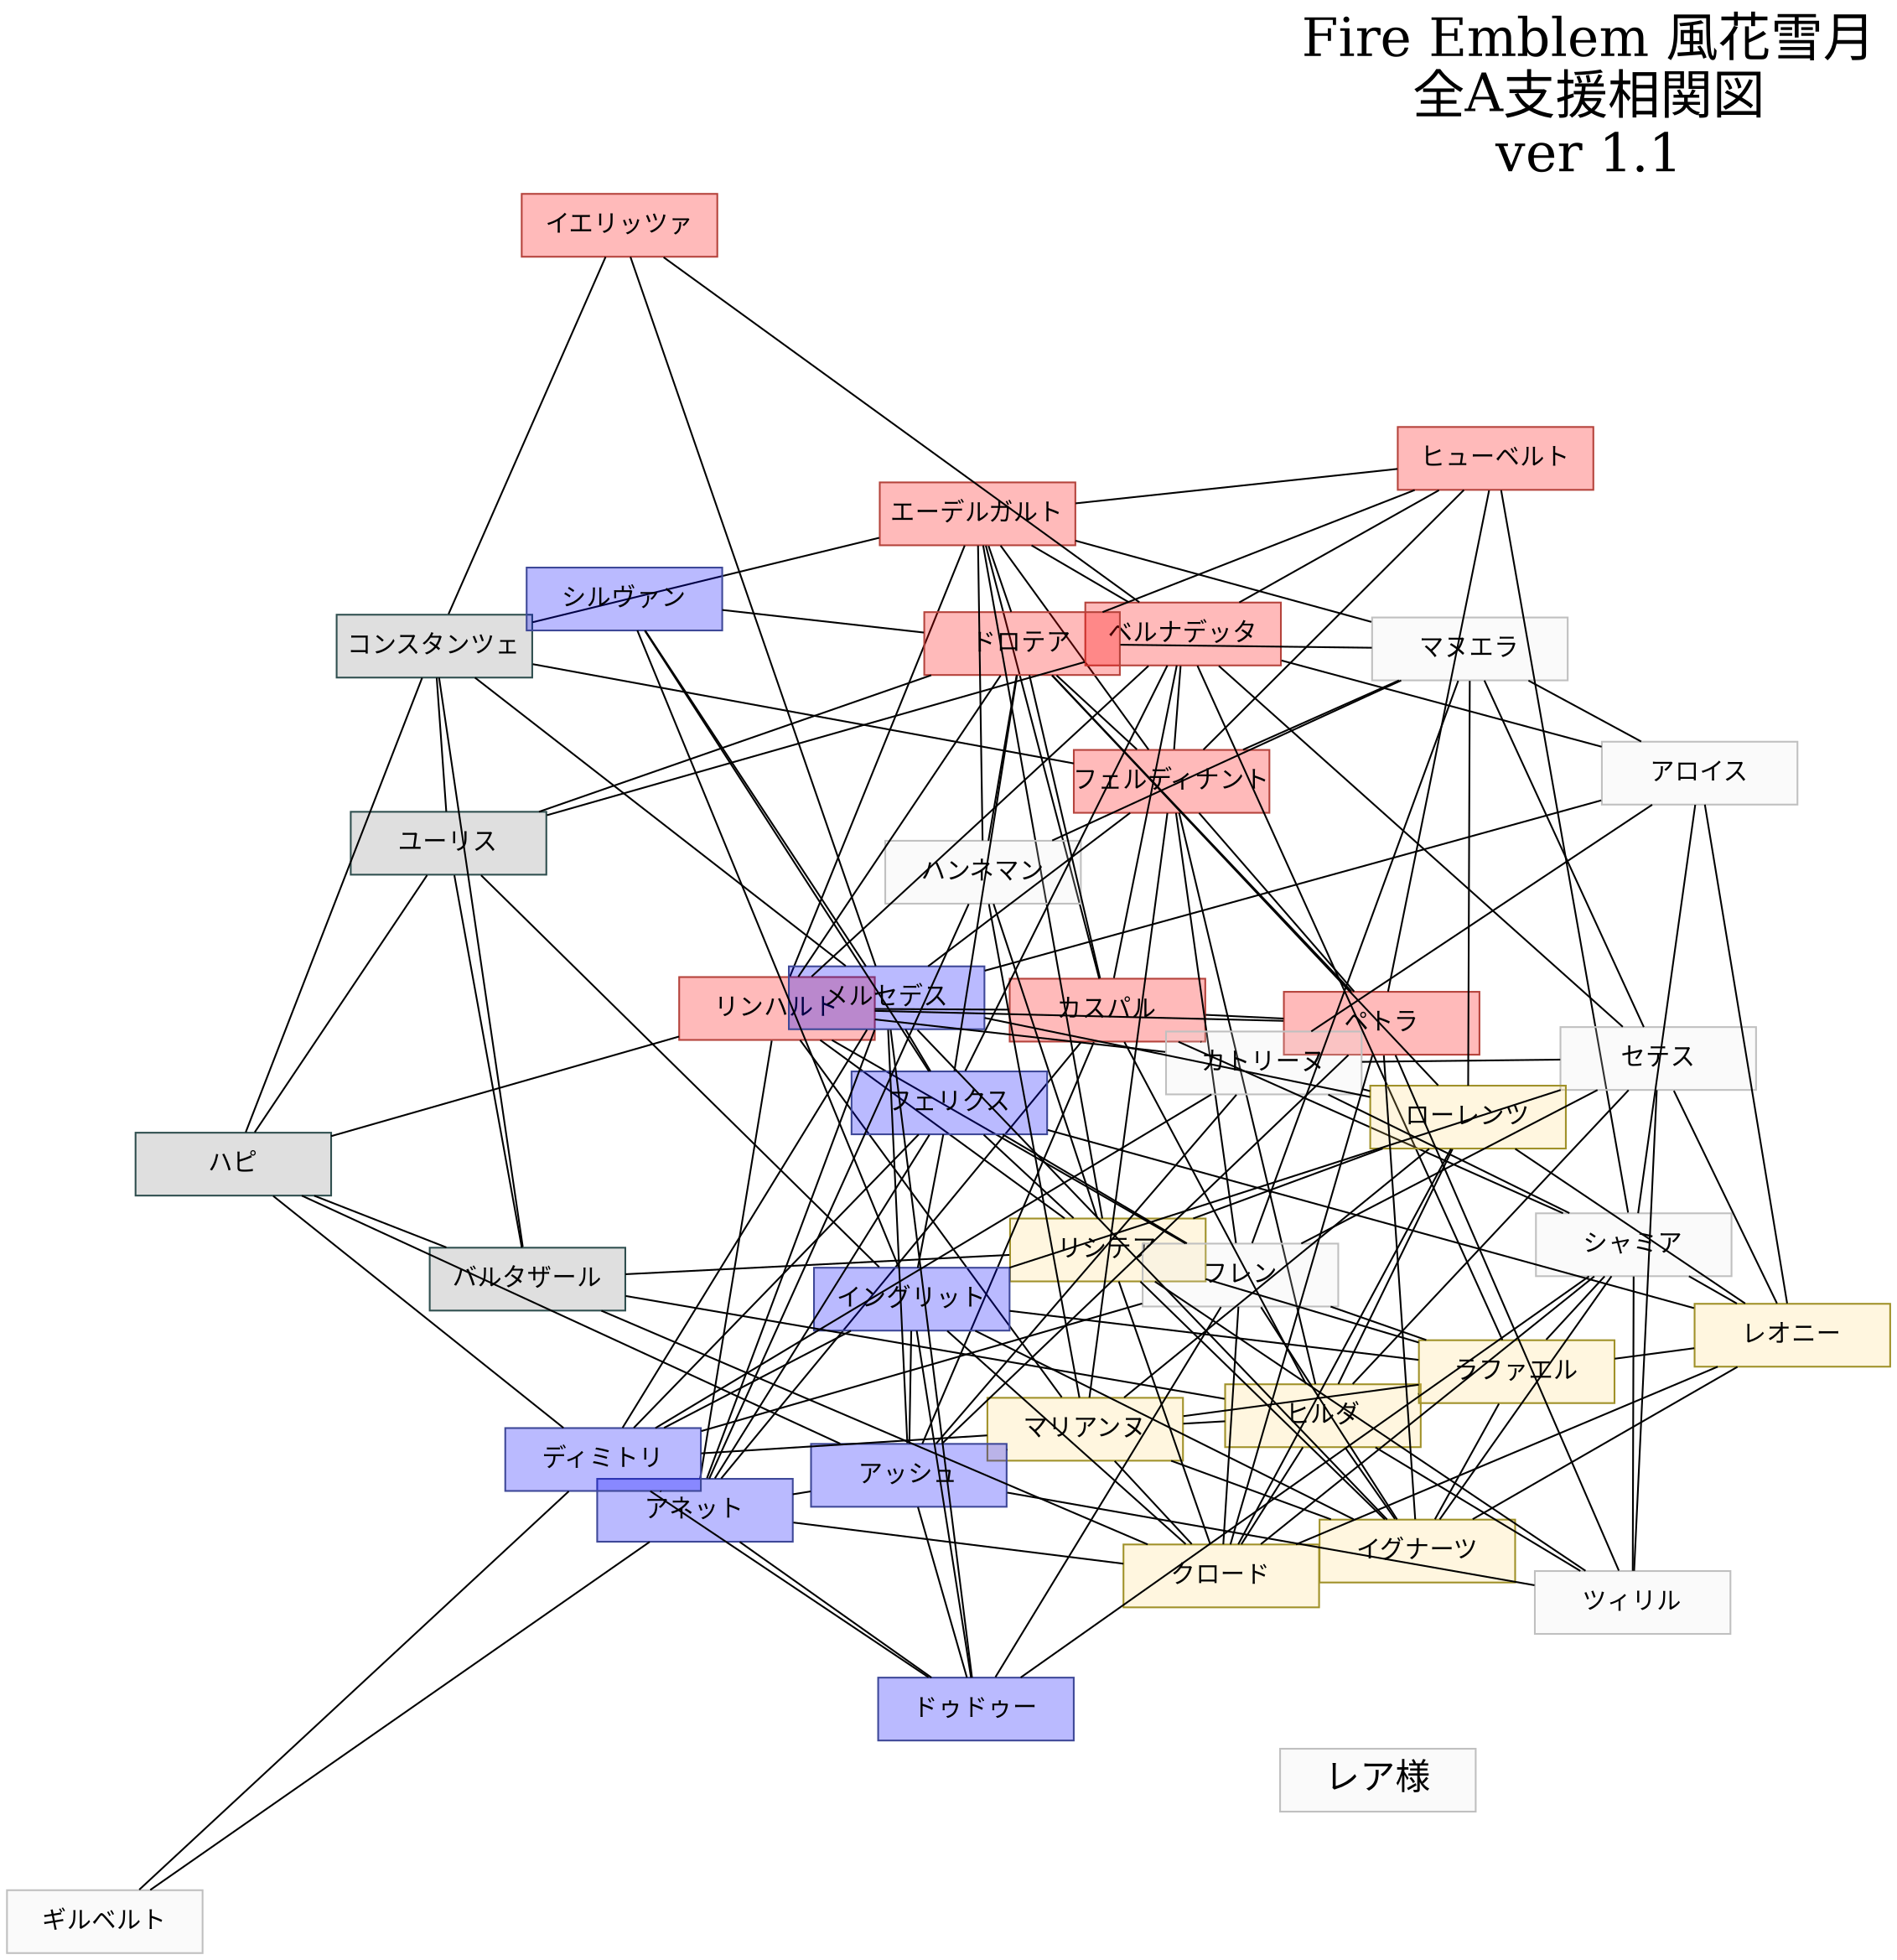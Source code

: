 // 支援Aが存在する関係
graph Classes {
    graph [
        layout="sfdp",
        label="Fire Emblem 風花雪月\n全A支援相関図\nver 1.1",
        labelloc = "t",
        labeljust = "r",
        fontsize = 30,
        concentrate = "true"
    ]
    node [
        fixedsize=true,
        width=1.55,
        shape=box,
        style=filled,
        fillcolor=white
    ];
    //black eagles
    node [color="#B5433C", fillcolor="#ff000045"];
    Edelgard[label="エーデルガルト"];
    Hubert[label="ヒューベルト"];
    Ferdinand[label="フェルディナント"];
    Linhardt[label="リンハルト"];
    Caspar[label="カスパル"];
    Bernadetta[label="ベルナデッタ"];
    Dorothea[label="ドロテア"];
    Petra[label="ペトラ"];
    //blue lions
    node [color="#3E4898", fillcolor="#0000ff45"];
    Dimitri[label="ディミトリ"];
    Dedue[label="ドゥドゥー"];
    Felix[label="フェリクス"];
    Ashe[label="アッシュ"];
    Sylvain[label="シルヴァン"];
    Mercedes[label="メルセデス"];
    Annette[label="アネット"];
    Ingrid[label="イングリット"];
    //golden deer
    node [color="#A09129", fillcolor="#ffd66b37"];
    Claude[label="クロード"];
    Lorenz[label="ローレンツ"];
    Raphael[label="ラファエル"];
    Ignatz[label="イグナーツ"];
    Lysithea[label="リシテア"];
    Marianne[label="マリアンヌ"];
    Hilda[label="ヒルダ"];
    Leonie[label="レオニー"];
    //church of seiros
    node [color=silver, fillcolor="#E7E7E735"];
    Rhea[fontsize=20, label="レア様"];
    Seteth[label="セテス"];
    Flayn[label="フレン"];
    Manuela[label="マヌエラ"];
    Hanneman[label="ハンネマン"];
    Alois[label="アロイス"];
    Gilbert[label="ギルベルト"];
    Catherine[label="カトリーヌ"];
    Shamir[label="シャミア"];
    Cyril[label="ツィリル"];
    // adrestia
    node [color="#B5433C", fillcolor="#ff000045"];
    Jeritza[label="イエリッツァ"]
    // ashen wolves
    node [color=darkslategray, fillcolor="#69696935"];
    Yuri[label="ユーリス"];
    Balthus[label="バルタザール"];
    Constance[label="コンスタンツェ"];
    Hapi[label="ハピ"];


    // relations on black eagles
    Edelgard   -- { Hubert, Ferdinand, Linhardt, Caspar, Bernadetta, Dorothea, Lysithea, Hanneman, Manuela, Constance };
    Hubert     -- { Edelgard, Ferdinand, Bernadetta, Dorothea, Petra, Shamir };
    Ferdinand  -- { Edelgard, Hubert, Bernadetta, Dorothea, Petra, Mercedes, Marianne, Hilda, Flayn, Manuela, Constance };
    Linhardt   -- { Edelgard, Caspar, Bernadetta, Dorothea, Petra, Annette, Lysithea, Marianne, Flayn, Catherine };
    Caspar     -- { Edelgard, Linhardt, Bernadetta, Dorothea, Petra, Ashe, Annette, Hilda, Catherine, Shamir };
    Bernadetta -- { Edelgard, Hubert, Ferdinand, Linhardt, Caspar, Felix, Raphael, Seteth, Alois, Jeritza, Yuri };
    Dorothea   -- { Edelgard, Hubert, Ferdinand, Linhardt, Caspar, Petra, Felix, Sylvain, Lorenz, Hanneman, Manuela, Yuri };
    Petra      -- { Hubert, Ferdinand, Linhardt, Caspar, Dorothea, Ashe, Claude, Ignatz, Cyril };
    // relations on blue lions
    Dimitri    -- { Dedue, Felix, Mercedes, Annette, Ingrid, Marianne, Flayn, Gilbert, Catherine, Hapi };
    Dedue      -- { Dimitri, Ashe, Mercedes, Annette, Ingrid, Flayn, Shamir };
    Felix      -- { Dimitri, Bernadetta, Dorothea, Sylvain, Mercedes, Annette, Ingrid, Lysithea, Leonie, Flayn };
    Ashe       -- { Caspar, Petra, Dedue, Annette, Mercedes, Ingrid, Marianne, Catherine, Cyril };
    Sylvain    -- { Dorothea, Felix, Mercedes, Ingrid };
    Mercedes   -- { Ferdinand, Dimitri, Dedue, Felix, Sylvain, Ashe, Annette, Lorenz, Ignatz, Alois, Jeritza, Constance };
    Annette    -- { Linhardt, Caspar, Dimitri, Dedue, Felix, Ashe, Mercedes, Claude, Hanneman, Gilbert };
    Ingrid     -- { Dimitri, Dedue, Felix, Sylvain, Ashe, Claude, Raphael, Ignatz, Seteth, Yuri };
    // relations on golden deer
    Claude     -- { Petra, Annette, Ingrid, Lorenz, Lysithea, Marianne, Hilda, Leonie, Flayn, Shamir, Balthus };
    Lorenz     -- { Dorothea, Mercedes, Claude, Lysithea, Marianne, Hilda, Leonie, Manuela, Catherine };
    Raphael    -- { Bernadetta, Ingrid, Ignatz, Lysithea, Marianne, Hilda, Leonie, Flayn, Shamir };
    Ignatz     -- { Petra, Mercedes, Ingrid, Raphael, Lysithea, Marianne, Hilda, Leonie, Flayn, Shamir };
    Lysithea   -- { Edelgard, Linhardt, Felix, Claude, Lorenz, Raphael, Ignatz, Hanneman, Cyril, Balthus };
    Marianne   -- { Ferdinand, Linhardt, Dimitri, Ashe, Claude, Lorenz, Raphael, Ignatz, Hilda, Hanneman };
    Hilda      -- { Ferdinand, Caspar, Claude, Lorenz, Raphael, Ignatz, Marianne, Seteth, Cyril, Balthus };
    Leonie     -- { Felix, Claude, Lorenz, Raphael, Ignatz, Seteth, Alois, Shamir };
    // relations on church of seiros
    Seteth     -- { Bernadetta, Ingrid, Hilda, Leonie, Flayn, Manuela, Catherine, Cyril };
    Flayn      -- { Ferdinand, Linhardt, Dimitri, Dedue, Felix, Claude, Raphael, Ignatz, Seteth, Manuela };
    Hanneman   -- { Edelgard, Dorothea, Annette, Lysithea, Marianne, Manuela };
    Manuela    -- { Edelgard, Ferdinand, Dorothea, Lorenz, Seteth, Flayn, Hanneman, Alois };
    Gilbert    -- { Dimitri, Annette };
    Alois      -- { Bernadetta, Mercedes, Leonie, Manuela, Catherine, Shamir };
    Catherine  -- { Linhardt, Caspar, Dimitri, Ashe, Lorenz, Seteth, Alois, Shamir };
    Shamir     -- { Hubert, Caspar, Dedue, Claude, Raphael, Ignatz, Leonie, Alois, Catherine, Cyril };
    Cyril      -- { Petra, Ashe, Lysithea, Hilda, Seteth, Shamir };
    // relation on adrestia
    Jeritza    -- { Bernadetta, Mercedes, Constance };
    // relations on ashen wolves
    Yuri       -- { Bernadetta, Dorothea, Ingrid, Balthus, Constance, Hapi};
    Balthus    -- { Claude, Lysithea, Hilda, Yuri, Constance, Hapi };
    Constance  -- { Edelgard, Ferdinand, Jeritza, Yuri, Balthus, Hapi };
    Hapi       -- { Linhardt, Dimitri, Ashe, Yuri, Balthus, Constance };
}
